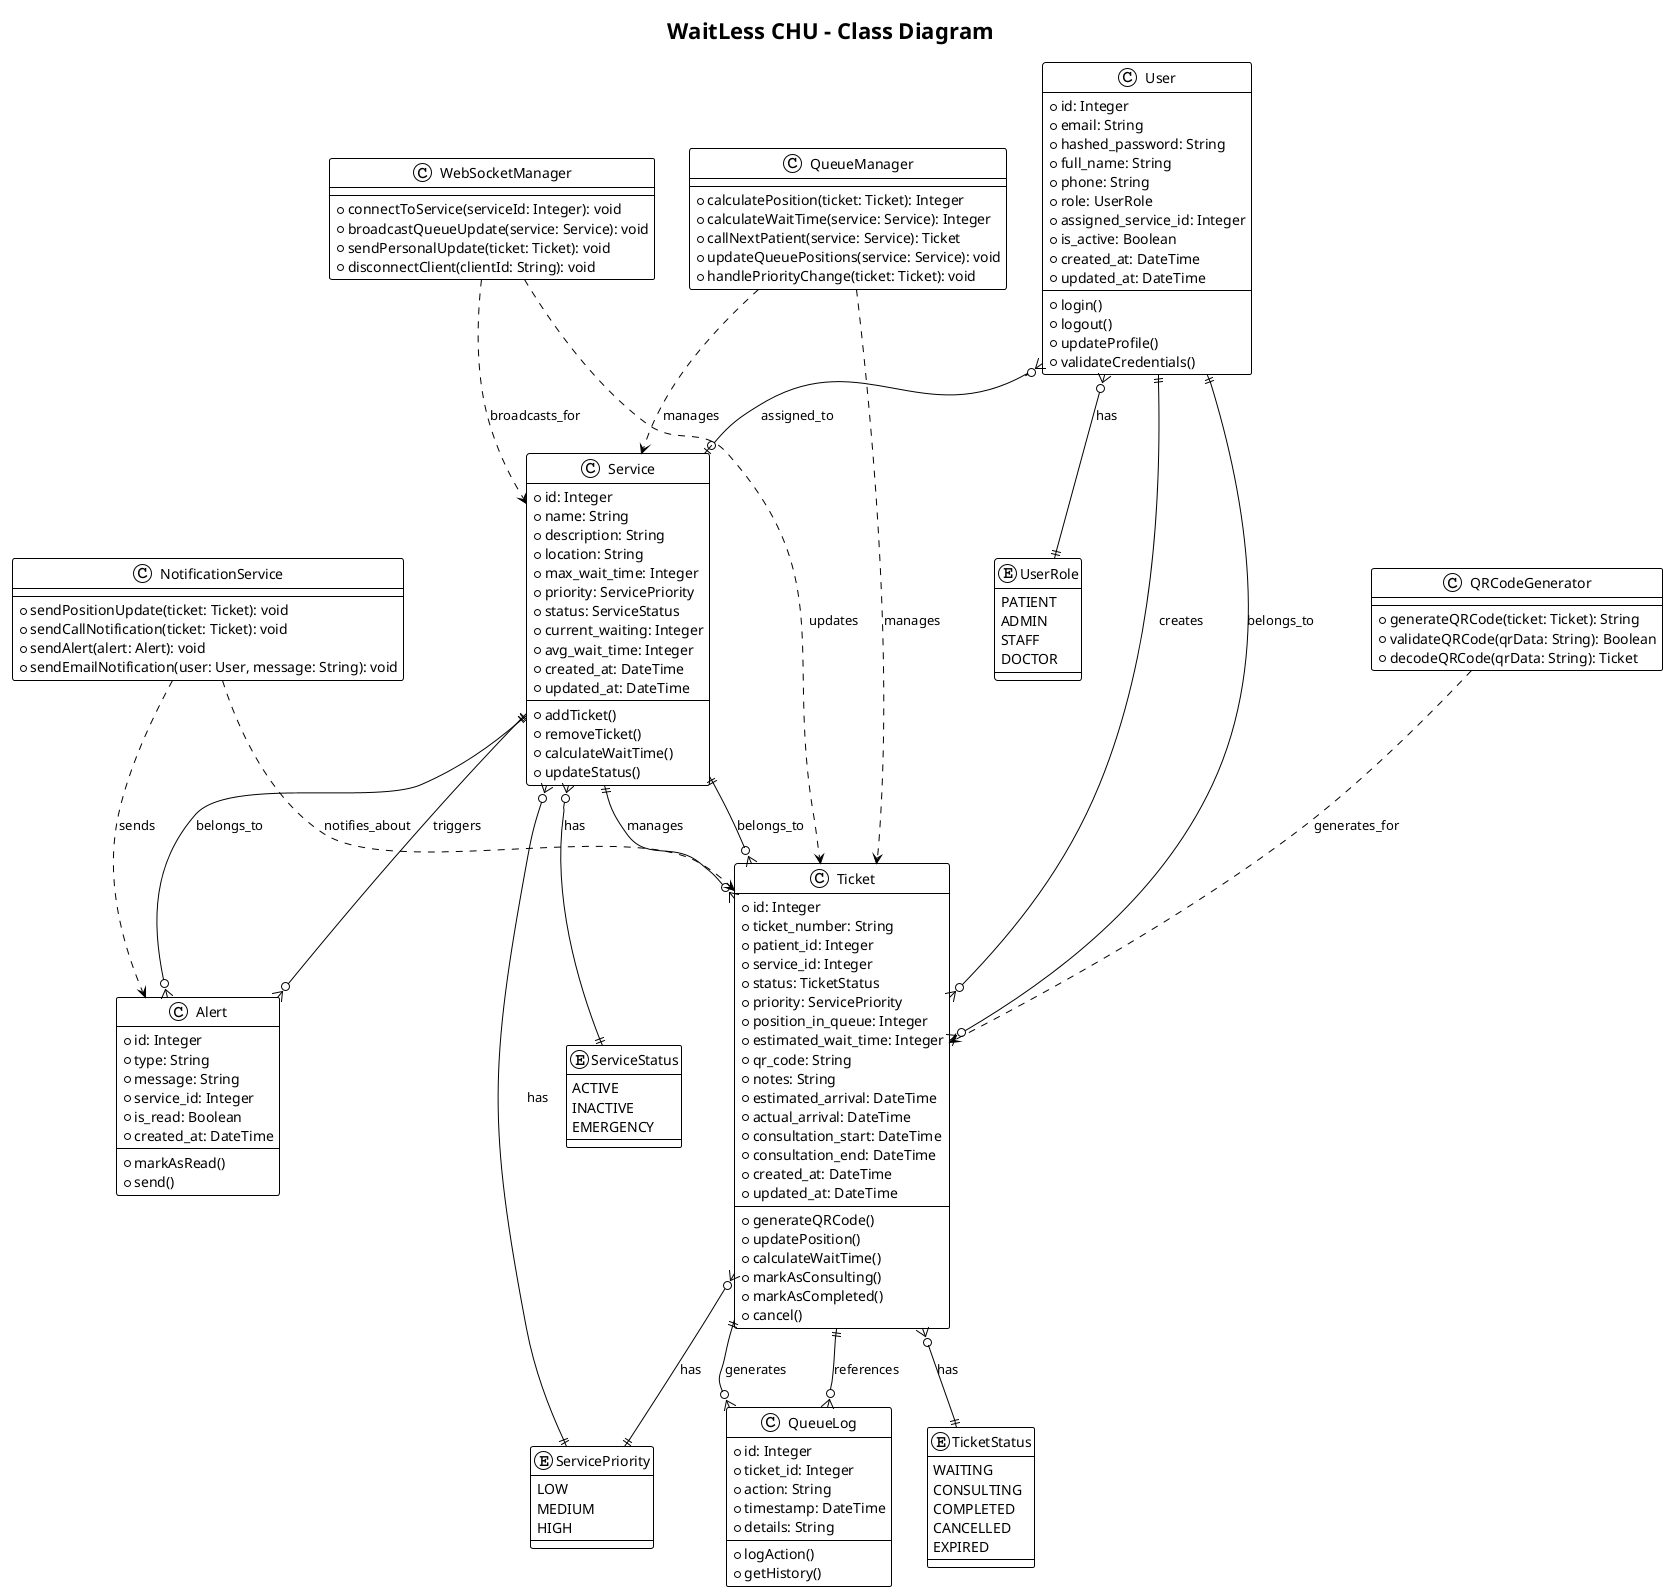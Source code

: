 @startuml WaitLess_CHU_ClassDiagram

!theme plain
title WaitLess CHU - Class Diagram

' Enumerations
enum UserRole {
    PATIENT
    ADMIN
    STAFF
    DOCTOR
}

enum ServicePriority {
    LOW
    MEDIUM
    HIGH
}

enum ServiceStatus {
    ACTIVE
    INACTIVE
    EMERGENCY
}

enum TicketStatus {
    WAITING
    CONSULTING
    COMPLETED
    CANCELLED
    EXPIRED
}

' Main Classes
class User {
    +id: Integer
    +email: String
    +hashed_password: String
    +full_name: String
    +phone: String
    +role: UserRole
    +assigned_service_id: Integer
    +is_active: Boolean
    +created_at: DateTime
    +updated_at: DateTime
    --
    +login()
    +logout()
    +updateProfile()
    +validateCredentials()
}

class Service {
    +id: Integer
    +name: String
    +description: String
    +location: String
    +max_wait_time: Integer
    +priority: ServicePriority
    +status: ServiceStatus
    +current_waiting: Integer
    +avg_wait_time: Integer
    +created_at: DateTime
    +updated_at: DateTime
    --
    +addTicket()
    +removeTicket()
    +calculateWaitTime()
    +updateStatus()
}

class Ticket {
    +id: Integer
    +ticket_number: String
    +patient_id: Integer
    +service_id: Integer
    +status: TicketStatus
    +priority: ServicePriority
    +position_in_queue: Integer
    +estimated_wait_time: Integer
    +qr_code: String
    +notes: String
    +estimated_arrival: DateTime
    +actual_arrival: DateTime
    +consultation_start: DateTime
    +consultation_end: DateTime
    +created_at: DateTime
    +updated_at: DateTime
    --
    +generateQRCode()
    +updatePosition()
    +calculateWaitTime()
    +markAsConsulting()
    +markAsCompleted()
    +cancel()
}

class QueueLog {
    +id: Integer
    +ticket_id: Integer
    +action: String
    +timestamp: DateTime
    +details: String
    --
    +logAction()
    +getHistory()
}

class Alert {
    +id: Integer
    +type: String
    +message: String
    +service_id: Integer
    +is_read: Boolean
    +created_at: DateTime
    --
    +markAsRead()
    +send()
}

' Business Logic Classes
class QueueManager {
    +calculatePosition(ticket: Ticket): Integer
    +calculateWaitTime(service: Service): Integer
    +callNextPatient(service: Service): Ticket
    +updateQueuePositions(service: Service): void
    +handlePriorityChange(ticket: Ticket): void
}

class QRCodeGenerator {
    +generateQRCode(ticket: Ticket): String
    +validateQRCode(qrData: String): Boolean
    +decodeQRCode(qrData: String): Ticket
}

class NotificationService {
    +sendPositionUpdate(ticket: Ticket): void
    +sendCallNotification(ticket: Ticket): void
    +sendAlert(alert: Alert): void
    +sendEmailNotification(user: User, message: String): void
}

class WebSocketManager {
    +connectToService(serviceId: Integer): void
    +broadcastQueueUpdate(service: Service): void
    +sendPersonalUpdate(ticket: Ticket): void
    +disconnectClient(clientId: String): void
}

' Relationships
User ||--o{ Ticket : creates
User }o--|| UserRole : has
User }o--o| Service : assigned_to

Service ||--o{ Ticket : manages
Service }o--|| ServicePriority : has
Service }o--|| ServiceStatus : has
Service ||--o{ Alert : triggers

Ticket }o--|| User : belongs_to
Ticket }o--|| Service : belongs_to
Ticket }o--|| TicketStatus : has
Ticket }o--|| ServicePriority : has
Ticket ||--o{ QueueLog : generates

QueueLog }o--|| Ticket : references
Alert }o--|| Service : belongs_to

' Business Logic Relationships
QueueManager ..> Ticket : manages
QueueManager ..> Service : manages
QRCodeGenerator ..> Ticket : generates_for
NotificationService ..> Ticket : notifies_about
NotificationService ..> Alert : sends
WebSocketManager ..> Service : broadcasts_for
WebSocketManager ..> Ticket : updates

' Layout hints
User -[hidden]down- Service
Service -[hidden]down- Ticket
Ticket -[hidden]down- QueueLog

@enduml